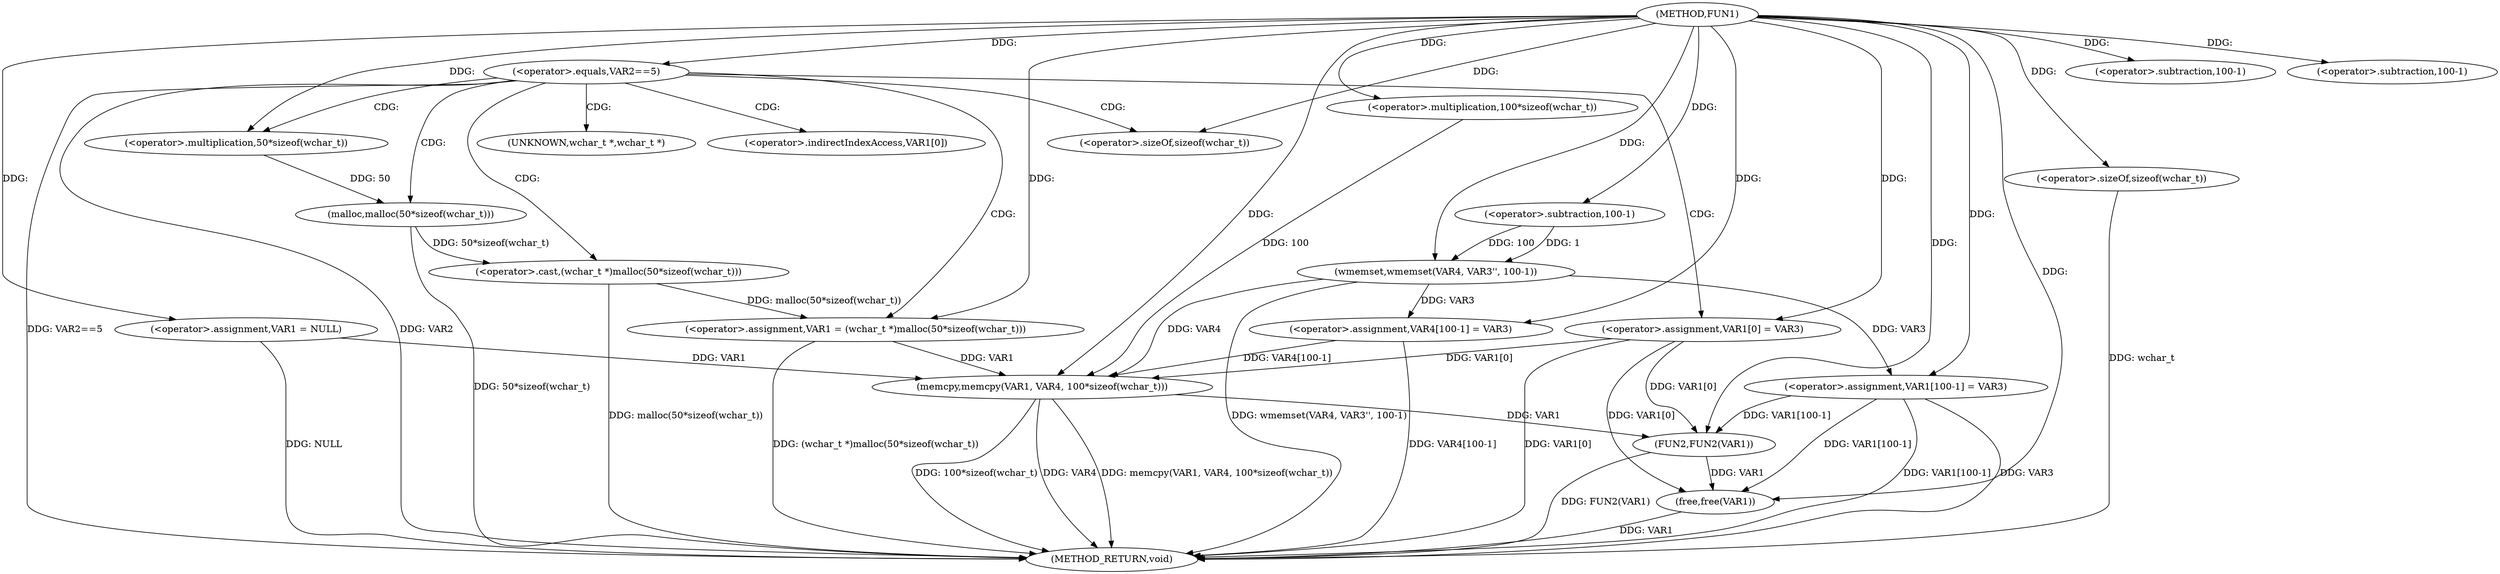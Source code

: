 digraph FUN1 {  
"1000100" [label = "(METHOD,FUN1)" ]
"1000158" [label = "(METHOD_RETURN,void)" ]
"1000103" [label = "(<operator>.assignment,VAR1 = NULL)" ]
"1000107" [label = "(<operator>.equals,VAR2==5)" ]
"1000111" [label = "(<operator>.assignment,VAR1 = (wchar_t *)malloc(50*sizeof(wchar_t)))" ]
"1000113" [label = "(<operator>.cast,(wchar_t *)malloc(50*sizeof(wchar_t)))" ]
"1000115" [label = "(malloc,malloc(50*sizeof(wchar_t)))" ]
"1000116" [label = "(<operator>.multiplication,50*sizeof(wchar_t))" ]
"1000118" [label = "(<operator>.sizeOf,sizeof(wchar_t))" ]
"1000120" [label = "(<operator>.assignment,VAR1[0] = VAR3)" ]
"1000127" [label = "(wmemset,wmemset(VAR4, VAR3'', 100-1))" ]
"1000130" [label = "(<operator>.subtraction,100-1)" ]
"1000133" [label = "(<operator>.assignment,VAR4[100-1] = VAR3)" ]
"1000136" [label = "(<operator>.subtraction,100-1)" ]
"1000140" [label = "(memcpy,memcpy(VAR1, VAR4, 100*sizeof(wchar_t)))" ]
"1000143" [label = "(<operator>.multiplication,100*sizeof(wchar_t))" ]
"1000145" [label = "(<operator>.sizeOf,sizeof(wchar_t))" ]
"1000147" [label = "(<operator>.assignment,VAR1[100-1] = VAR3)" ]
"1000150" [label = "(<operator>.subtraction,100-1)" ]
"1000154" [label = "(FUN2,FUN2(VAR1))" ]
"1000156" [label = "(free,free(VAR1))" ]
"1000114" [label = "(UNKNOWN,wchar_t *,wchar_t *)" ]
"1000121" [label = "(<operator>.indirectIndexAccess,VAR1[0])" ]
  "1000140" -> "1000158"  [ label = "DDG: VAR4"] 
  "1000107" -> "1000158"  [ label = "DDG: VAR2"] 
  "1000107" -> "1000158"  [ label = "DDG: VAR2==5"] 
  "1000156" -> "1000158"  [ label = "DDG: VAR1"] 
  "1000103" -> "1000158"  [ label = "DDG: NULL"] 
  "1000140" -> "1000158"  [ label = "DDG: memcpy(VAR1, VAR4, 100*sizeof(wchar_t))"] 
  "1000147" -> "1000158"  [ label = "DDG: VAR1[100-1]"] 
  "1000154" -> "1000158"  [ label = "DDG: FUN2(VAR1)"] 
  "1000145" -> "1000158"  [ label = "DDG: wchar_t"] 
  "1000133" -> "1000158"  [ label = "DDG: VAR4[100-1]"] 
  "1000113" -> "1000158"  [ label = "DDG: malloc(50*sizeof(wchar_t))"] 
  "1000120" -> "1000158"  [ label = "DDG: VAR1[0]"] 
  "1000127" -> "1000158"  [ label = "DDG: wmemset(VAR4, VAR3'', 100-1)"] 
  "1000147" -> "1000158"  [ label = "DDG: VAR3"] 
  "1000111" -> "1000158"  [ label = "DDG: (wchar_t *)malloc(50*sizeof(wchar_t))"] 
  "1000140" -> "1000158"  [ label = "DDG: 100*sizeof(wchar_t)"] 
  "1000115" -> "1000158"  [ label = "DDG: 50*sizeof(wchar_t)"] 
  "1000100" -> "1000103"  [ label = "DDG: "] 
  "1000100" -> "1000107"  [ label = "DDG: "] 
  "1000113" -> "1000111"  [ label = "DDG: malloc(50*sizeof(wchar_t))"] 
  "1000100" -> "1000111"  [ label = "DDG: "] 
  "1000115" -> "1000113"  [ label = "DDG: 50*sizeof(wchar_t)"] 
  "1000116" -> "1000115"  [ label = "DDG: 50"] 
  "1000100" -> "1000116"  [ label = "DDG: "] 
  "1000100" -> "1000118"  [ label = "DDG: "] 
  "1000100" -> "1000120"  [ label = "DDG: "] 
  "1000100" -> "1000127"  [ label = "DDG: "] 
  "1000130" -> "1000127"  [ label = "DDG: 100"] 
  "1000130" -> "1000127"  [ label = "DDG: 1"] 
  "1000100" -> "1000130"  [ label = "DDG: "] 
  "1000127" -> "1000133"  [ label = "DDG: VAR3"] 
  "1000100" -> "1000133"  [ label = "DDG: "] 
  "1000100" -> "1000136"  [ label = "DDG: "] 
  "1000103" -> "1000140"  [ label = "DDG: VAR1"] 
  "1000120" -> "1000140"  [ label = "DDG: VAR1[0]"] 
  "1000111" -> "1000140"  [ label = "DDG: VAR1"] 
  "1000100" -> "1000140"  [ label = "DDG: "] 
  "1000133" -> "1000140"  [ label = "DDG: VAR4[100-1]"] 
  "1000127" -> "1000140"  [ label = "DDG: VAR4"] 
  "1000143" -> "1000140"  [ label = "DDG: 100"] 
  "1000100" -> "1000143"  [ label = "DDG: "] 
  "1000100" -> "1000145"  [ label = "DDG: "] 
  "1000100" -> "1000147"  [ label = "DDG: "] 
  "1000127" -> "1000147"  [ label = "DDG: VAR3"] 
  "1000100" -> "1000150"  [ label = "DDG: "] 
  "1000140" -> "1000154"  [ label = "DDG: VAR1"] 
  "1000120" -> "1000154"  [ label = "DDG: VAR1[0]"] 
  "1000147" -> "1000154"  [ label = "DDG: VAR1[100-1]"] 
  "1000100" -> "1000154"  [ label = "DDG: "] 
  "1000154" -> "1000156"  [ label = "DDG: VAR1"] 
  "1000120" -> "1000156"  [ label = "DDG: VAR1[0]"] 
  "1000147" -> "1000156"  [ label = "DDG: VAR1[100-1]"] 
  "1000100" -> "1000156"  [ label = "DDG: "] 
  "1000107" -> "1000121"  [ label = "CDG: "] 
  "1000107" -> "1000116"  [ label = "CDG: "] 
  "1000107" -> "1000114"  [ label = "CDG: "] 
  "1000107" -> "1000115"  [ label = "CDG: "] 
  "1000107" -> "1000120"  [ label = "CDG: "] 
  "1000107" -> "1000113"  [ label = "CDG: "] 
  "1000107" -> "1000118"  [ label = "CDG: "] 
  "1000107" -> "1000111"  [ label = "CDG: "] 
}
